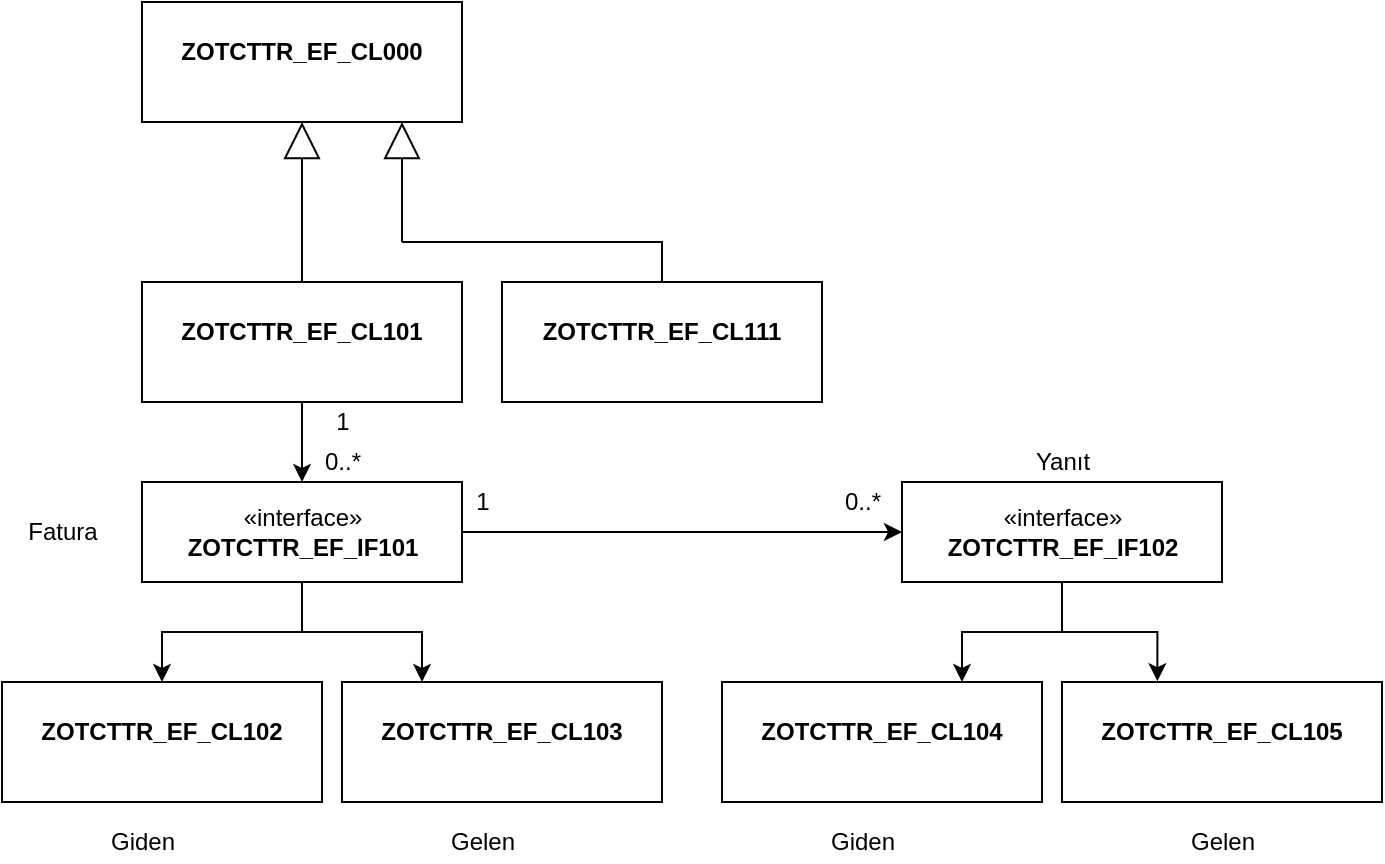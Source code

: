 <mxfile version="14.6.6" type="google"><diagram id="UA34TkJqChalB5fbej2O" name="Page-1"><mxGraphModel dx="1524" dy="818" grid="1" gridSize="10" guides="1" tooltips="1" connect="1" arrows="1" fold="1" page="1" pageScale="1" pageWidth="827" pageHeight="1169" math="0" shadow="0"><root><mxCell id="0"/><mxCell id="1" parent="0"/><mxCell id="4xcHGfm_fM0sworUu_F7-1" value="&lt;p style=&quot;margin: 0px ; margin-top: 4px ; text-align: center&quot;&gt;&lt;br&gt;&lt;b&gt;ZOTCTTR_EF_CL000&lt;/b&gt;&lt;/p&gt;" style="verticalAlign=top;align=left;overflow=fill;fontSize=12;fontFamily=Helvetica;html=1;" parent="1" vertex="1"><mxGeometry x="80" y="40" width="160" height="60" as="geometry"/></mxCell><mxCell id="4xcHGfm_fM0sworUu_F7-14" style="edgeStyle=orthogonalEdgeStyle;rounded=0;orthogonalLoop=1;jettySize=auto;html=1;entryX=0.5;entryY=0;entryDx=0;entryDy=0;" parent="1" source="4xcHGfm_fM0sworUu_F7-4" target="4xcHGfm_fM0sworUu_F7-6" edge="1"><mxGeometry relative="1" as="geometry"/></mxCell><mxCell id="4xcHGfm_fM0sworUu_F7-4" value="&lt;p style=&quot;margin: 0px ; margin-top: 4px ; text-align: center&quot;&gt;&lt;br&gt;&lt;b&gt;ZOTCTTR_EF_CL101&lt;/b&gt;&lt;/p&gt;" style="verticalAlign=top;align=left;overflow=fill;fontSize=12;fontFamily=Helvetica;html=1;" parent="1" vertex="1"><mxGeometry x="80" y="180" width="160" height="60" as="geometry"/></mxCell><mxCell id="4xcHGfm_fM0sworUu_F7-5" value="" style="endArrow=block;endSize=16;endFill=0;html=1;entryX=0.5;entryY=1;entryDx=0;entryDy=0;exitX=0.5;exitY=0;exitDx=0;exitDy=0;" parent="1" source="4xcHGfm_fM0sworUu_F7-4" target="4xcHGfm_fM0sworUu_F7-1" edge="1"><mxGeometry width="160" relative="1" as="geometry"><mxPoint x="149.5" y="180" as="sourcePoint"/><mxPoint x="149.5" y="110" as="targetPoint"/></mxGeometry></mxCell><mxCell id="4xcHGfm_fM0sworUu_F7-13" style="edgeStyle=orthogonalEdgeStyle;rounded=0;orthogonalLoop=1;jettySize=auto;html=1;entryX=0;entryY=0.5;entryDx=0;entryDy=0;" parent="1" source="4xcHGfm_fM0sworUu_F7-6" target="4xcHGfm_fM0sworUu_F7-8" edge="1"><mxGeometry relative="1" as="geometry"/></mxCell><mxCell id="4xcHGfm_fM0sworUu_F7-19" style="edgeStyle=orthogonalEdgeStyle;rounded=0;orthogonalLoop=1;jettySize=auto;html=1;" parent="1" source="4xcHGfm_fM0sworUu_F7-6" target="4xcHGfm_fM0sworUu_F7-9" edge="1"><mxGeometry relative="1" as="geometry"/></mxCell><mxCell id="4xcHGfm_fM0sworUu_F7-20" style="edgeStyle=orthogonalEdgeStyle;rounded=0;orthogonalLoop=1;jettySize=auto;html=1;entryX=0.25;entryY=0;entryDx=0;entryDy=0;" parent="1" source="4xcHGfm_fM0sworUu_F7-6" target="4xcHGfm_fM0sworUu_F7-10" edge="1"><mxGeometry relative="1" as="geometry"/></mxCell><mxCell id="4xcHGfm_fM0sworUu_F7-6" value="«interface»&lt;br&gt;&lt;b&gt;ZOTCTTR_EF_IF101&lt;/b&gt;" style="html=1;" parent="1" vertex="1"><mxGeometry x="80" y="280" width="160" height="50" as="geometry"/></mxCell><mxCell id="4xcHGfm_fM0sworUu_F7-21" style="edgeStyle=orthogonalEdgeStyle;rounded=0;orthogonalLoop=1;jettySize=auto;html=1;entryX=0.75;entryY=0;entryDx=0;entryDy=0;" parent="1" source="4xcHGfm_fM0sworUu_F7-8" target="4xcHGfm_fM0sworUu_F7-11" edge="1"><mxGeometry relative="1" as="geometry"/></mxCell><mxCell id="4xcHGfm_fM0sworUu_F7-22" style="edgeStyle=orthogonalEdgeStyle;rounded=0;orthogonalLoop=1;jettySize=auto;html=1;entryX=0.298;entryY=-0.007;entryDx=0;entryDy=0;entryPerimeter=0;" parent="1" source="4xcHGfm_fM0sworUu_F7-8" target="4xcHGfm_fM0sworUu_F7-12" edge="1"><mxGeometry relative="1" as="geometry"/></mxCell><mxCell id="4xcHGfm_fM0sworUu_F7-8" value="«interface»&lt;br&gt;&lt;b&gt;ZOTCTTR_EF_IF102&lt;/b&gt;" style="html=1;" parent="1" vertex="1"><mxGeometry x="460" y="280" width="160" height="50" as="geometry"/></mxCell><mxCell id="4xcHGfm_fM0sworUu_F7-9" value="&lt;p style=&quot;margin: 0px ; margin-top: 4px ; text-align: center&quot;&gt;&lt;br&gt;&lt;b&gt;ZOTCTTR_EF_CL102&lt;/b&gt;&lt;/p&gt;" style="verticalAlign=top;align=left;overflow=fill;fontSize=12;fontFamily=Helvetica;html=1;" parent="1" vertex="1"><mxGeometry x="10" y="380" width="160" height="60" as="geometry"/></mxCell><mxCell id="4xcHGfm_fM0sworUu_F7-10" value="&lt;p style=&quot;margin: 0px ; margin-top: 4px ; text-align: center&quot;&gt;&lt;br&gt;&lt;b&gt;ZOTCTTR_EF_CL103&lt;/b&gt;&lt;/p&gt;" style="verticalAlign=top;align=left;overflow=fill;fontSize=12;fontFamily=Helvetica;html=1;" parent="1" vertex="1"><mxGeometry x="180" y="380" width="160" height="60" as="geometry"/></mxCell><mxCell id="4xcHGfm_fM0sworUu_F7-11" value="&lt;p style=&quot;margin: 0px ; margin-top: 4px ; text-align: center&quot;&gt;&lt;br&gt;&lt;b&gt;ZOTCTTR_EF_CL104&lt;/b&gt;&lt;/p&gt;" style="verticalAlign=top;align=left;overflow=fill;fontSize=12;fontFamily=Helvetica;html=1;" parent="1" vertex="1"><mxGeometry x="370" y="380" width="160" height="60" as="geometry"/></mxCell><mxCell id="4xcHGfm_fM0sworUu_F7-12" value="&lt;p style=&quot;margin: 0px ; margin-top: 4px ; text-align: center&quot;&gt;&lt;br&gt;&lt;b&gt;ZOTCTTR_EF_CL105&lt;/b&gt;&lt;/p&gt;" style="verticalAlign=top;align=left;overflow=fill;fontSize=12;fontFamily=Helvetica;html=1;" parent="1" vertex="1"><mxGeometry x="540" y="380" width="160" height="60" as="geometry"/></mxCell><mxCell id="4xcHGfm_fM0sworUu_F7-15" value="1" style="text;html=1;align=center;verticalAlign=middle;resizable=0;points=[];autosize=1;strokeColor=none;" parent="1" vertex="1"><mxGeometry x="170" y="240" width="20" height="20" as="geometry"/></mxCell><mxCell id="4xcHGfm_fM0sworUu_F7-16" value="0..*" style="text;html=1;align=center;verticalAlign=middle;resizable=0;points=[];autosize=1;strokeColor=none;" parent="1" vertex="1"><mxGeometry x="165" y="260" width="30" height="20" as="geometry"/></mxCell><mxCell id="4xcHGfm_fM0sworUu_F7-17" value="1" style="text;html=1;align=center;verticalAlign=middle;resizable=0;points=[];autosize=1;strokeColor=none;" parent="1" vertex="1"><mxGeometry x="240" y="280" width="20" height="20" as="geometry"/></mxCell><mxCell id="4xcHGfm_fM0sworUu_F7-18" value="0..*" style="text;html=1;align=center;verticalAlign=middle;resizable=0;points=[];autosize=1;strokeColor=none;" parent="1" vertex="1"><mxGeometry x="425" y="280" width="30" height="20" as="geometry"/></mxCell><mxCell id="4xcHGfm_fM0sworUu_F7-23" value="Fatura" style="text;html=1;align=center;verticalAlign=middle;resizable=0;points=[];autosize=1;strokeColor=none;" parent="1" vertex="1"><mxGeometry x="15" y="295" width="50" height="20" as="geometry"/></mxCell><mxCell id="4xcHGfm_fM0sworUu_F7-24" value="Yanıt" style="text;html=1;align=center;verticalAlign=middle;resizable=0;points=[];autosize=1;strokeColor=none;" parent="1" vertex="1"><mxGeometry x="520" y="260" width="40" height="20" as="geometry"/></mxCell><mxCell id="4xcHGfm_fM0sworUu_F7-25" value="Giden" style="text;html=1;align=center;verticalAlign=middle;resizable=0;points=[];autosize=1;strokeColor=none;" parent="1" vertex="1"><mxGeometry x="55" y="450" width="50" height="20" as="geometry"/></mxCell><mxCell id="4xcHGfm_fM0sworUu_F7-26" value="Gelen" style="text;html=1;align=center;verticalAlign=middle;resizable=0;points=[];autosize=1;strokeColor=none;" parent="1" vertex="1"><mxGeometry x="225" y="450" width="50" height="20" as="geometry"/></mxCell><mxCell id="4xcHGfm_fM0sworUu_F7-27" value="Gelen" style="text;html=1;align=center;verticalAlign=middle;resizable=0;points=[];autosize=1;strokeColor=none;" parent="1" vertex="1"><mxGeometry x="595" y="450" width="50" height="20" as="geometry"/></mxCell><mxCell id="4xcHGfm_fM0sworUu_F7-29" value="Giden" style="text;html=1;align=center;verticalAlign=middle;resizable=0;points=[];autosize=1;strokeColor=none;" parent="1" vertex="1"><mxGeometry x="415" y="450" width="50" height="20" as="geometry"/></mxCell><mxCell id="_JDYcrnHJcIufd5QNNHb-5" style="edgeStyle=orthogonalEdgeStyle;rounded=0;orthogonalLoop=1;jettySize=auto;html=1;endArrow=none;endFill=0;" edge="1" parent="1" source="_JDYcrnHJcIufd5QNNHb-1"><mxGeometry relative="1" as="geometry"><mxPoint x="210" y="160" as="targetPoint"/><Array as="points"><mxPoint x="340" y="160"/></Array></mxGeometry></mxCell><mxCell id="_JDYcrnHJcIufd5QNNHb-1" value="&lt;p style=&quot;margin: 0px ; margin-top: 4px ; text-align: center&quot;&gt;&lt;br&gt;&lt;b&gt;ZOTCTTR_EF_CL111&lt;/b&gt;&lt;/p&gt;" style="verticalAlign=top;align=left;overflow=fill;fontSize=12;fontFamily=Helvetica;html=1;" vertex="1" parent="1"><mxGeometry x="260" y="180" width="160" height="60" as="geometry"/></mxCell><mxCell id="_JDYcrnHJcIufd5QNNHb-3" value="" style="endArrow=block;endSize=16;endFill=0;html=1;entryX=0.5;entryY=1;entryDx=0;entryDy=0;" edge="1" parent="1"><mxGeometry width="160" relative="1" as="geometry"><mxPoint x="210" y="160" as="sourcePoint"/><mxPoint x="210" y="100" as="targetPoint"/></mxGeometry></mxCell></root></mxGraphModel></diagram></mxfile>